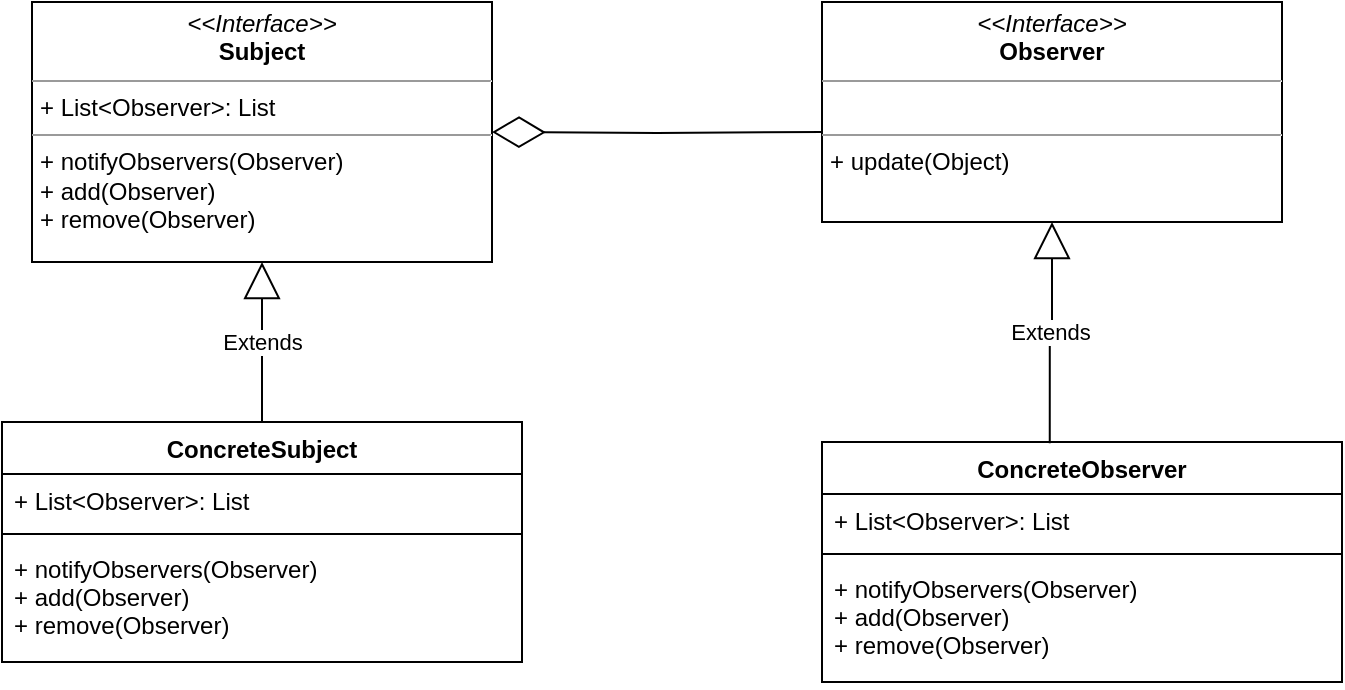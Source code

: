 <mxfile version="16.1.2" type="device"><diagram id="C5RBs43oDa-KdzZeNtuy" name="Page-1"><mxGraphModel dx="1104" dy="680" grid="1" gridSize="10" guides="1" tooltips="1" connect="1" arrows="1" fold="1" page="1" pageScale="1" pageWidth="827" pageHeight="1169" math="0" shadow="0"><root><mxCell id="WIyWlLk6GJQsqaUBKTNV-0"/><mxCell id="WIyWlLk6GJQsqaUBKTNV-1" parent="WIyWlLk6GJQsqaUBKTNV-0"/><mxCell id="s_bxqXPDAvyPckN8rebf-0" value="&lt;p style=&quot;margin: 0px ; margin-top: 4px ; text-align: center&quot;&gt;&lt;i&gt;&amp;lt;&amp;lt;Interface&amp;gt;&amp;gt;&lt;/i&gt;&lt;br&gt;&lt;b&gt;Subject&lt;/b&gt;&lt;/p&gt;&lt;hr size=&quot;1&quot;&gt;&lt;p style=&quot;margin: 0px ; margin-left: 4px&quot;&gt;+ List&amp;lt;Observer&amp;gt;: List&lt;br&gt;&lt;/p&gt;&lt;hr size=&quot;1&quot;&gt;&lt;p style=&quot;margin: 0px ; margin-left: 4px&quot;&gt;+ notifyObservers(Observer)&lt;br&gt;+ add(Observer)&lt;/p&gt;&lt;p style=&quot;margin: 0px ; margin-left: 4px&quot;&gt;+ remove(Observer)&lt;/p&gt;" style="verticalAlign=top;align=left;overflow=fill;fontSize=12;fontFamily=Helvetica;html=1;" vertex="1" parent="WIyWlLk6GJQsqaUBKTNV-1"><mxGeometry x="185" y="120" width="230" height="130" as="geometry"/></mxCell><mxCell id="s_bxqXPDAvyPckN8rebf-1" value="ConcreteSubject" style="swimlane;fontStyle=1;align=center;verticalAlign=top;childLayout=stackLayout;horizontal=1;startSize=26;horizontalStack=0;resizeParent=1;resizeParentMax=0;resizeLast=0;collapsible=1;marginBottom=0;" vertex="1" parent="WIyWlLk6GJQsqaUBKTNV-1"><mxGeometry x="170" y="330" width="260" height="120" as="geometry"/></mxCell><mxCell id="s_bxqXPDAvyPckN8rebf-5" value="Extends" style="endArrow=block;endSize=16;endFill=0;html=1;rounded=0;entryX=0.5;entryY=1;entryDx=0;entryDy=0;" edge="1" parent="s_bxqXPDAvyPckN8rebf-1" target="s_bxqXPDAvyPckN8rebf-0"><mxGeometry width="160" relative="1" as="geometry"><mxPoint x="130" as="sourcePoint"/><mxPoint x="290" as="targetPoint"/></mxGeometry></mxCell><mxCell id="s_bxqXPDAvyPckN8rebf-2" value="+ List&lt;Observer&gt;: List" style="text;strokeColor=none;fillColor=none;align=left;verticalAlign=top;spacingLeft=4;spacingRight=4;overflow=hidden;rotatable=0;points=[[0,0.5],[1,0.5]];portConstraint=eastwest;" vertex="1" parent="s_bxqXPDAvyPckN8rebf-1"><mxGeometry y="26" width="260" height="26" as="geometry"/></mxCell><mxCell id="s_bxqXPDAvyPckN8rebf-3" value="" style="line;strokeWidth=1;fillColor=none;align=left;verticalAlign=middle;spacingTop=-1;spacingLeft=3;spacingRight=3;rotatable=0;labelPosition=right;points=[];portConstraint=eastwest;" vertex="1" parent="s_bxqXPDAvyPckN8rebf-1"><mxGeometry y="52" width="260" height="8" as="geometry"/></mxCell><mxCell id="s_bxqXPDAvyPckN8rebf-4" value="+ notifyObservers(Observer)&#10;+ add(Observer)&#10;+ remove(Observer)" style="text;strokeColor=none;fillColor=none;align=left;verticalAlign=top;spacingLeft=4;spacingRight=4;overflow=hidden;rotatable=0;points=[[0,0.5],[1,0.5]];portConstraint=eastwest;" vertex="1" parent="s_bxqXPDAvyPckN8rebf-1"><mxGeometry y="60" width="260" height="60" as="geometry"/></mxCell><mxCell id="s_bxqXPDAvyPckN8rebf-6" value="&lt;p style=&quot;margin: 0px ; margin-top: 4px ; text-align: center&quot;&gt;&lt;i&gt;&amp;lt;&amp;lt;Interface&amp;gt;&amp;gt;&lt;/i&gt;&lt;br&gt;&lt;b&gt;Observer&lt;/b&gt;&lt;/p&gt;&lt;hr size=&quot;1&quot;&gt;&lt;p style=&quot;margin: 0px ; margin-left: 4px&quot;&gt;&lt;br&gt;&lt;/p&gt;&lt;hr size=&quot;1&quot;&gt;&lt;p style=&quot;margin: 0px ; margin-left: 4px&quot;&gt;+ update(Object)&lt;br&gt;&lt;br&gt;&lt;/p&gt;" style="verticalAlign=top;align=left;overflow=fill;fontSize=12;fontFamily=Helvetica;html=1;" vertex="1" parent="WIyWlLk6GJQsqaUBKTNV-1"><mxGeometry x="580" y="120" width="230" height="110" as="geometry"/></mxCell><mxCell id="s_bxqXPDAvyPckN8rebf-7" value="ConcreteObserver" style="swimlane;fontStyle=1;align=center;verticalAlign=top;childLayout=stackLayout;horizontal=1;startSize=26;horizontalStack=0;resizeParent=1;resizeParentMax=0;resizeLast=0;collapsible=1;marginBottom=0;" vertex="1" parent="WIyWlLk6GJQsqaUBKTNV-1"><mxGeometry x="580" y="340" width="260" height="120" as="geometry"/></mxCell><mxCell id="s_bxqXPDAvyPckN8rebf-9" value="+ List&lt;Observer&gt;: List" style="text;strokeColor=none;fillColor=none;align=left;verticalAlign=top;spacingLeft=4;spacingRight=4;overflow=hidden;rotatable=0;points=[[0,0.5],[1,0.5]];portConstraint=eastwest;" vertex="1" parent="s_bxqXPDAvyPckN8rebf-7"><mxGeometry y="26" width="260" height="26" as="geometry"/></mxCell><mxCell id="s_bxqXPDAvyPckN8rebf-10" value="" style="line;strokeWidth=1;fillColor=none;align=left;verticalAlign=middle;spacingTop=-1;spacingLeft=3;spacingRight=3;rotatable=0;labelPosition=right;points=[];portConstraint=eastwest;" vertex="1" parent="s_bxqXPDAvyPckN8rebf-7"><mxGeometry y="52" width="260" height="8" as="geometry"/></mxCell><mxCell id="s_bxqXPDAvyPckN8rebf-11" value="+ notifyObservers(Observer)&#10;+ add(Observer)&#10;+ remove(Observer)" style="text;strokeColor=none;fillColor=none;align=left;verticalAlign=top;spacingLeft=4;spacingRight=4;overflow=hidden;rotatable=0;points=[[0,0.5],[1,0.5]];portConstraint=eastwest;" vertex="1" parent="s_bxqXPDAvyPckN8rebf-7"><mxGeometry y="60" width="260" height="60" as="geometry"/></mxCell><mxCell id="s_bxqXPDAvyPckN8rebf-12" value="Extends" style="endArrow=block;endSize=16;endFill=0;html=1;rounded=0;entryX=0.5;entryY=1;entryDx=0;entryDy=0;edgeStyle=orthogonalEdgeStyle;exitX=0.438;exitY=0.005;exitDx=0;exitDy=0;exitPerimeter=0;" edge="1" parent="WIyWlLk6GJQsqaUBKTNV-1" source="s_bxqXPDAvyPckN8rebf-7" target="s_bxqXPDAvyPckN8rebf-6"><mxGeometry width="160" relative="1" as="geometry"><mxPoint x="695" y="330" as="sourcePoint"/><mxPoint x="310" y="260" as="targetPoint"/></mxGeometry></mxCell><mxCell id="s_bxqXPDAvyPckN8rebf-13" value="" style="endArrow=diamondThin;endFill=0;endSize=24;html=1;rounded=0;entryX=1;entryY=0.5;entryDx=0;entryDy=0;edgeStyle=orthogonalEdgeStyle;" edge="1" parent="WIyWlLk6GJQsqaUBKTNV-1" target="s_bxqXPDAvyPckN8rebf-0"><mxGeometry width="160" relative="1" as="geometry"><mxPoint x="580" y="185" as="sourcePoint"/><mxPoint x="610" y="260" as="targetPoint"/></mxGeometry></mxCell></root></mxGraphModel></diagram></mxfile>